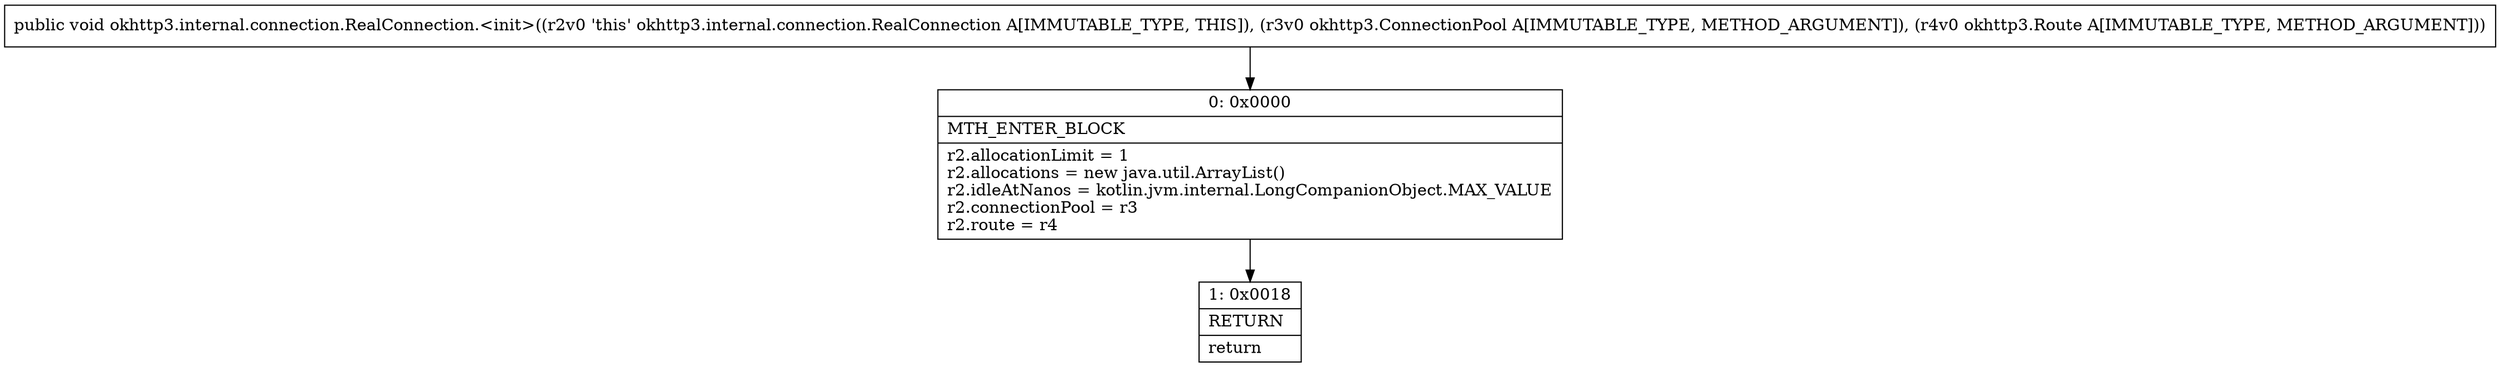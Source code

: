 digraph "CFG forokhttp3.internal.connection.RealConnection.\<init\>(Lokhttp3\/ConnectionPool;Lokhttp3\/Route;)V" {
Node_0 [shape=record,label="{0\:\ 0x0000|MTH_ENTER_BLOCK\l|r2.allocationLimit = 1\lr2.allocations = new java.util.ArrayList()\lr2.idleAtNanos = kotlin.jvm.internal.LongCompanionObject.MAX_VALUE\lr2.connectionPool = r3\lr2.route = r4\l}"];
Node_1 [shape=record,label="{1\:\ 0x0018|RETURN\l|return\l}"];
MethodNode[shape=record,label="{public void okhttp3.internal.connection.RealConnection.\<init\>((r2v0 'this' okhttp3.internal.connection.RealConnection A[IMMUTABLE_TYPE, THIS]), (r3v0 okhttp3.ConnectionPool A[IMMUTABLE_TYPE, METHOD_ARGUMENT]), (r4v0 okhttp3.Route A[IMMUTABLE_TYPE, METHOD_ARGUMENT])) }"];
MethodNode -> Node_0;
Node_0 -> Node_1;
}

